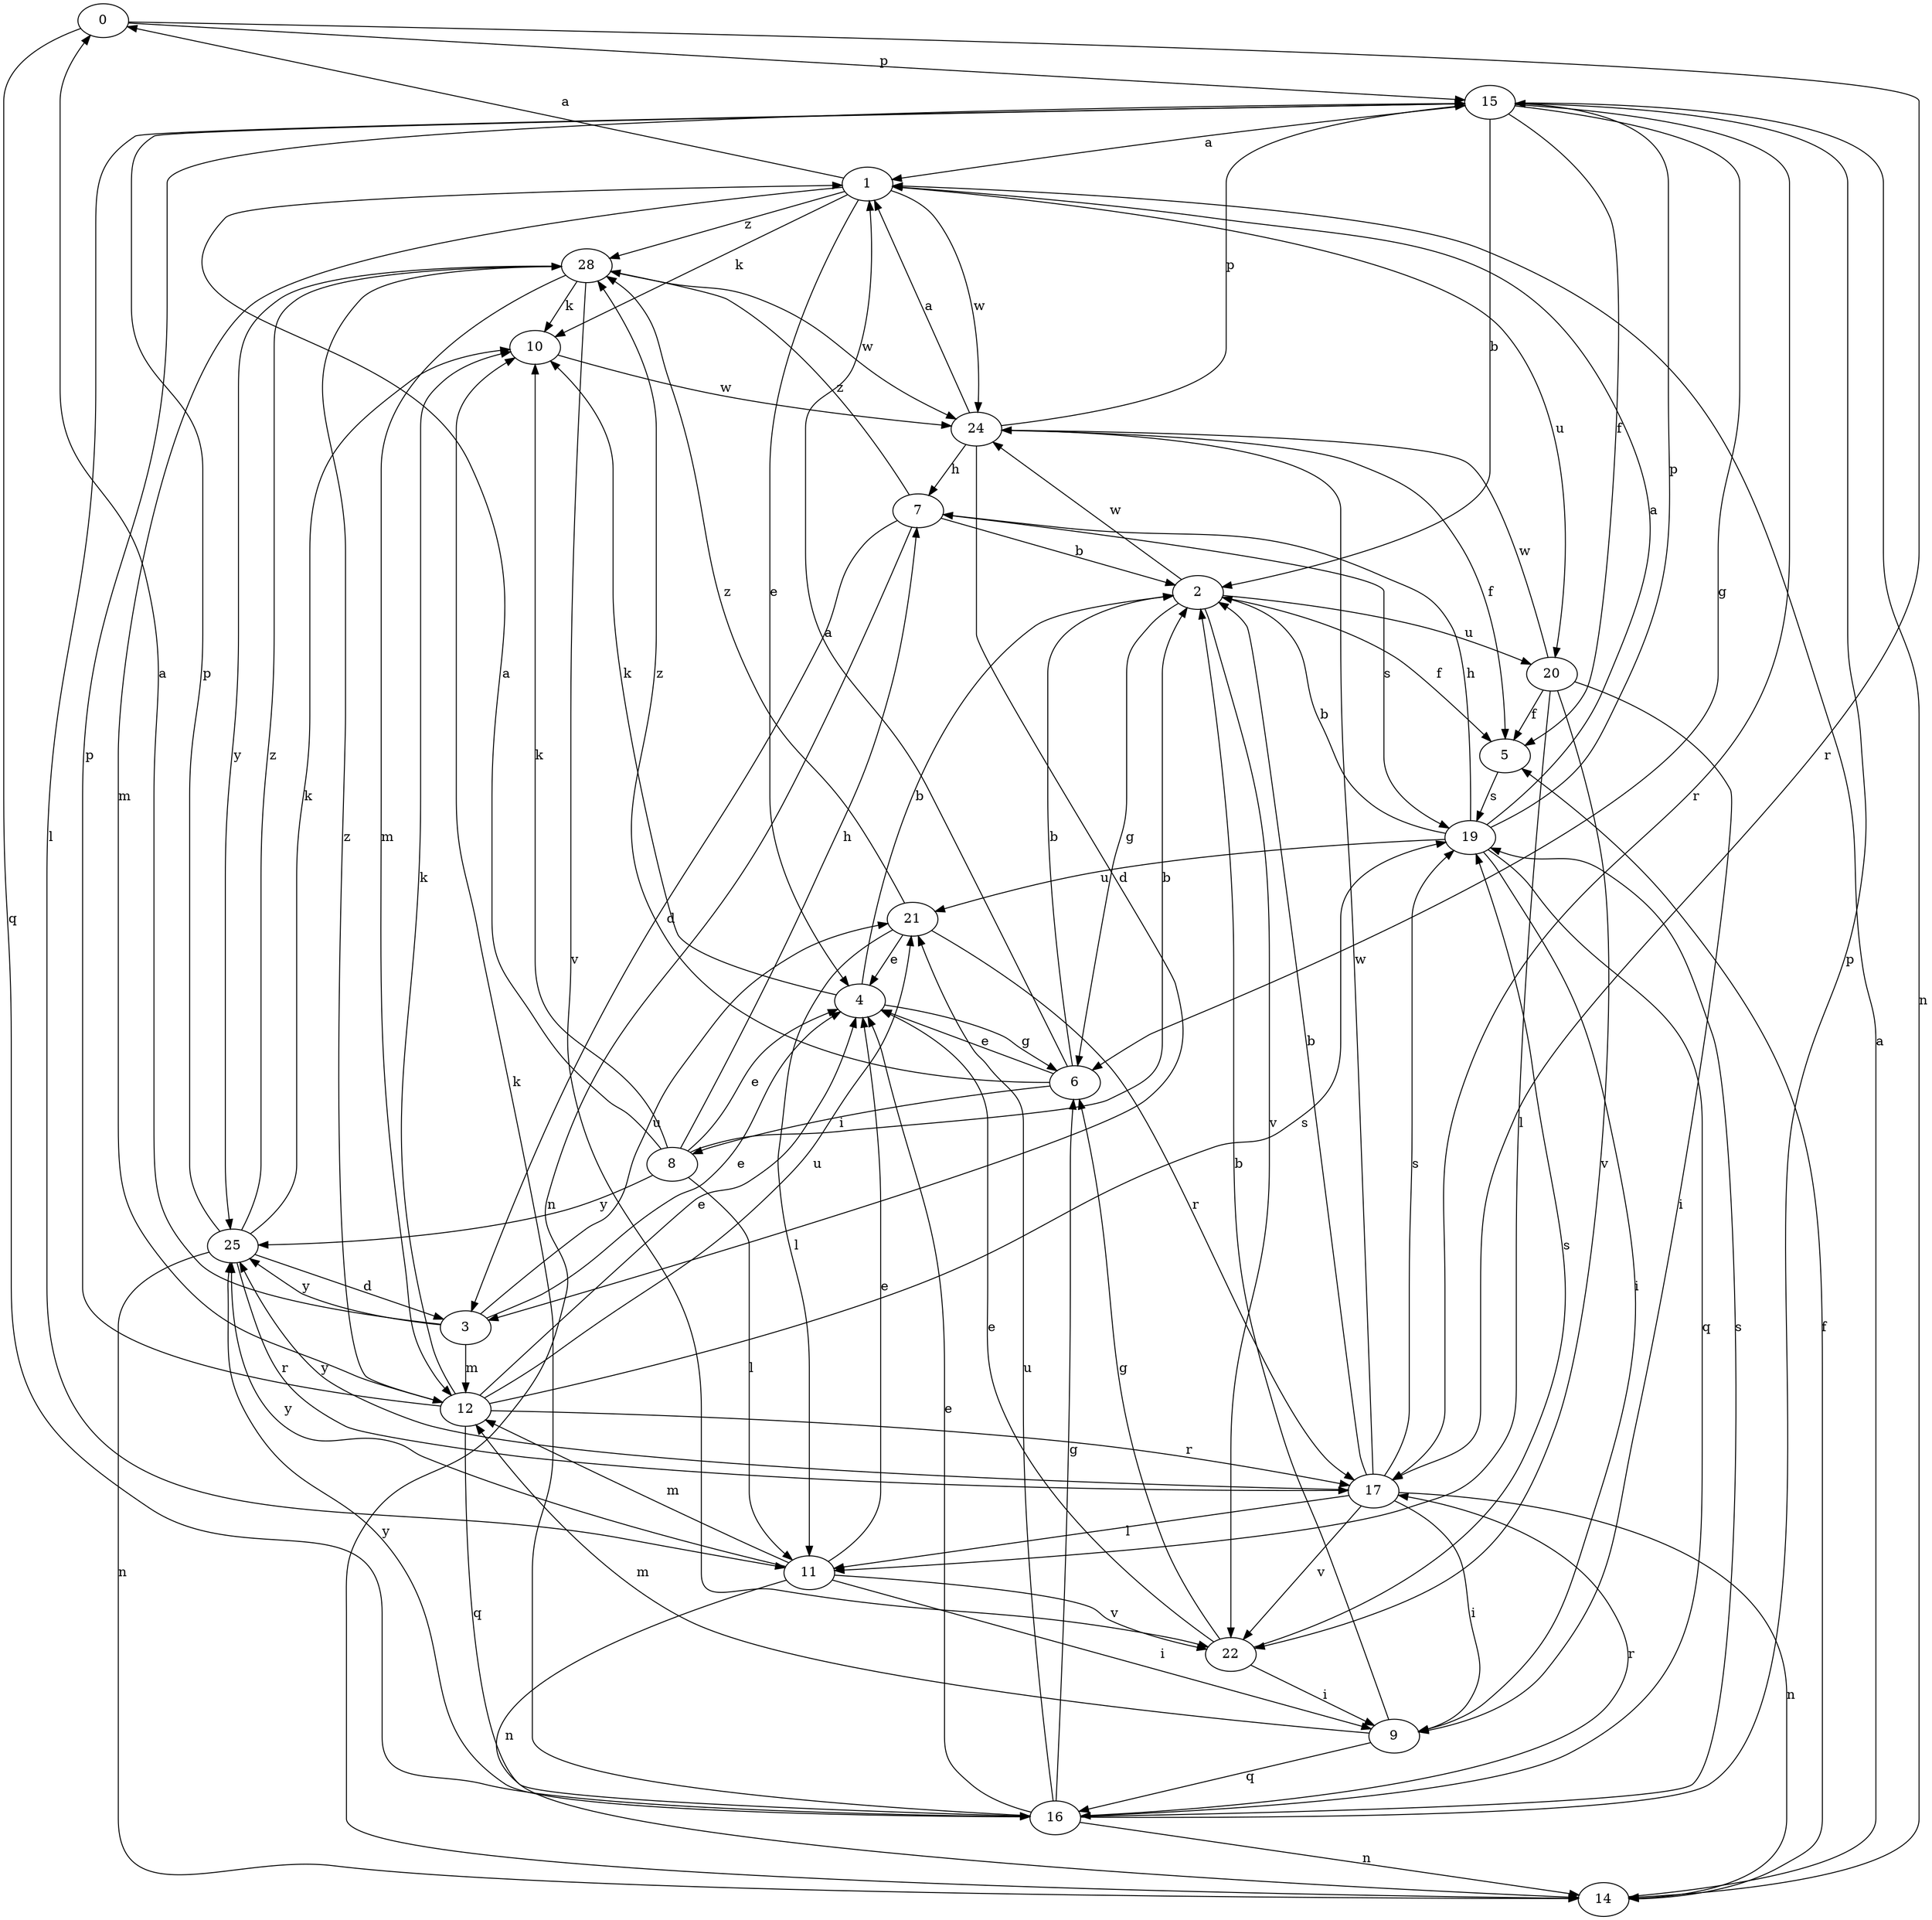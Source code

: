 strict digraph  {
0;
1;
2;
3;
4;
5;
6;
7;
8;
9;
10;
11;
12;
14;
15;
16;
17;
19;
20;
21;
22;
24;
25;
28;
0 -> 15  [label=p];
0 -> 16  [label=q];
0 -> 17  [label=r];
1 -> 0  [label=a];
1 -> 4  [label=e];
1 -> 10  [label=k];
1 -> 12  [label=m];
1 -> 20  [label=u];
1 -> 24  [label=w];
1 -> 28  [label=z];
2 -> 5  [label=f];
2 -> 6  [label=g];
2 -> 20  [label=u];
2 -> 22  [label=v];
2 -> 24  [label=w];
3 -> 0  [label=a];
3 -> 4  [label=e];
3 -> 12  [label=m];
3 -> 21  [label=u];
3 -> 25  [label=y];
4 -> 2  [label=b];
4 -> 6  [label=g];
4 -> 10  [label=k];
5 -> 19  [label=s];
6 -> 1  [label=a];
6 -> 2  [label=b];
6 -> 4  [label=e];
6 -> 8  [label=i];
6 -> 28  [label=z];
7 -> 2  [label=b];
7 -> 3  [label=d];
7 -> 14  [label=n];
7 -> 19  [label=s];
7 -> 28  [label=z];
8 -> 1  [label=a];
8 -> 2  [label=b];
8 -> 4  [label=e];
8 -> 7  [label=h];
8 -> 10  [label=k];
8 -> 11  [label=l];
8 -> 25  [label=y];
9 -> 2  [label=b];
9 -> 12  [label=m];
9 -> 16  [label=q];
10 -> 24  [label=w];
11 -> 4  [label=e];
11 -> 9  [label=i];
11 -> 12  [label=m];
11 -> 14  [label=n];
11 -> 22  [label=v];
11 -> 25  [label=y];
12 -> 4  [label=e];
12 -> 10  [label=k];
12 -> 15  [label=p];
12 -> 16  [label=q];
12 -> 17  [label=r];
12 -> 19  [label=s];
12 -> 21  [label=u];
12 -> 28  [label=z];
14 -> 1  [label=a];
14 -> 5  [label=f];
15 -> 1  [label=a];
15 -> 2  [label=b];
15 -> 5  [label=f];
15 -> 6  [label=g];
15 -> 11  [label=l];
15 -> 14  [label=n];
15 -> 17  [label=r];
16 -> 4  [label=e];
16 -> 6  [label=g];
16 -> 10  [label=k];
16 -> 14  [label=n];
16 -> 15  [label=p];
16 -> 17  [label=r];
16 -> 19  [label=s];
16 -> 21  [label=u];
16 -> 25  [label=y];
17 -> 2  [label=b];
17 -> 9  [label=i];
17 -> 11  [label=l];
17 -> 14  [label=n];
17 -> 19  [label=s];
17 -> 22  [label=v];
17 -> 24  [label=w];
17 -> 25  [label=y];
19 -> 1  [label=a];
19 -> 2  [label=b];
19 -> 7  [label=h];
19 -> 9  [label=i];
19 -> 15  [label=p];
19 -> 16  [label=q];
19 -> 21  [label=u];
20 -> 5  [label=f];
20 -> 9  [label=i];
20 -> 11  [label=l];
20 -> 22  [label=v];
20 -> 24  [label=w];
21 -> 4  [label=e];
21 -> 11  [label=l];
21 -> 17  [label=r];
21 -> 28  [label=z];
22 -> 4  [label=e];
22 -> 6  [label=g];
22 -> 9  [label=i];
22 -> 19  [label=s];
24 -> 1  [label=a];
24 -> 3  [label=d];
24 -> 5  [label=f];
24 -> 7  [label=h];
24 -> 15  [label=p];
25 -> 3  [label=d];
25 -> 10  [label=k];
25 -> 14  [label=n];
25 -> 15  [label=p];
25 -> 17  [label=r];
25 -> 28  [label=z];
28 -> 10  [label=k];
28 -> 12  [label=m];
28 -> 22  [label=v];
28 -> 24  [label=w];
28 -> 25  [label=y];
}
